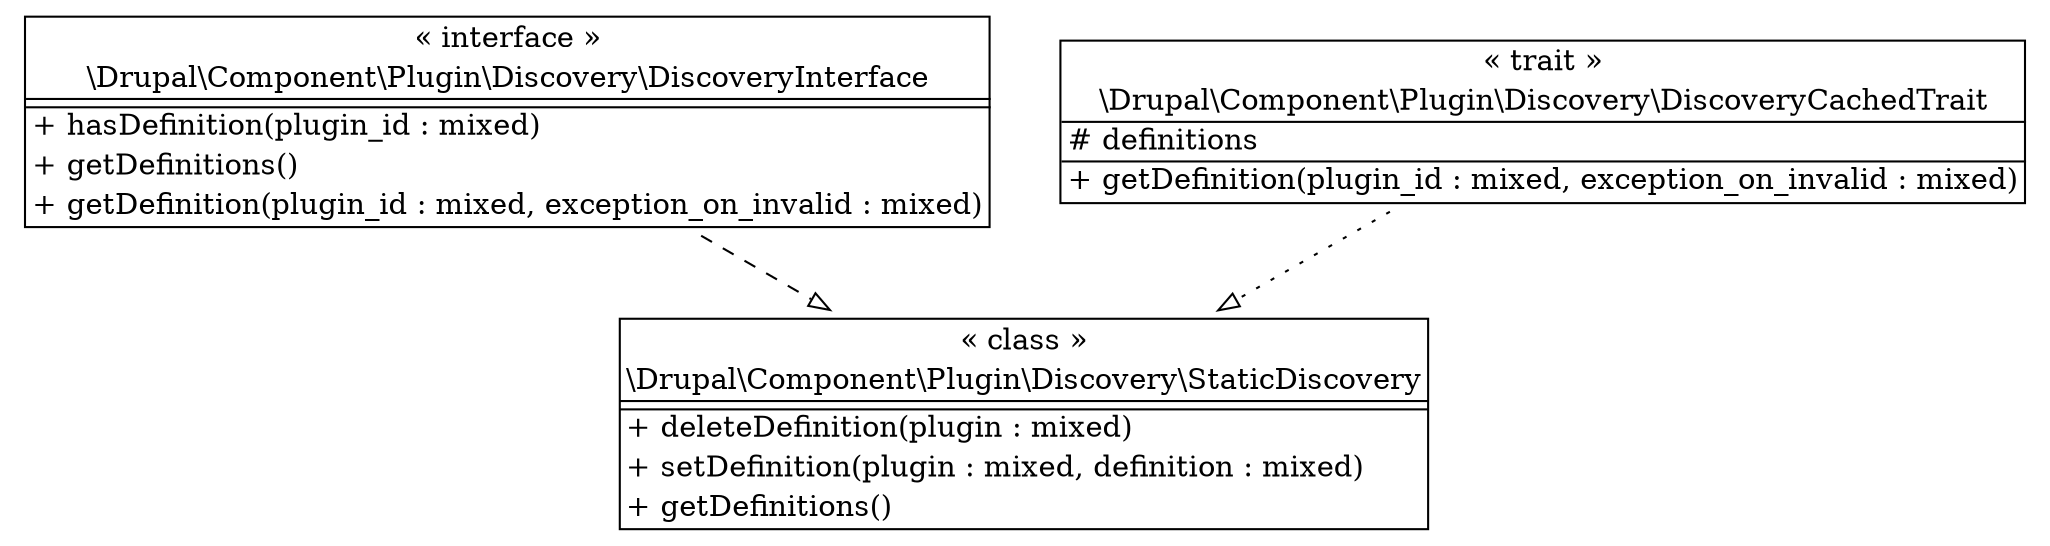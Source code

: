 digraph "Class Diagram" {
  node [shape=plaintext]
  "\\Drupal\\Component\\Plugin\\Discovery\\StaticDiscovery" [
    label=<
<table border="1" cellpadding="2" cellspacing="0" cellborder="0">
<tr><td align="center">&laquo; class &raquo;</td></tr>
<tr><td align="center" title="class StaticDiscovery">\\Drupal\\Component\\Plugin\\Discovery\\StaticDiscovery</td></tr><hr />
<tr><td></td></tr>
<hr />
<tr><td align="left" title="public deleteDefinition">+ deleteDefinition(plugin : mixed)</td></tr>
<tr><td align="left" title="public setDefinition">+ setDefinition(plugin : mixed, definition : mixed)</td></tr>
<tr><td align="left" title="public getDefinitions">+ getDefinitions()</td></tr>
</table>
  >
  ];
  "\\Drupal\\Component\\Plugin\\Discovery\\DiscoveryInterface" [
    label=<
<table border="1" cellpadding="2" cellspacing="0" cellborder="0">
<tr><td align="center">&laquo; interface &raquo;</td></tr>
<tr><td align="center" title="interface DiscoveryInterface">\\Drupal\\Component\\Plugin\\Discovery\\DiscoveryInterface</td></tr><hr />
<tr><td></td></tr>
<hr />
<tr><td align="left" title="public hasDefinition">+ hasDefinition(plugin_id : mixed)</td></tr>
<tr><td align="left" title="public getDefinitions">+ getDefinitions()</td></tr>
<tr><td align="left" title="public getDefinition">+ getDefinition(plugin_id : mixed, exception_on_invalid : mixed)</td></tr>
</table>
  >
  ];
  "\\Drupal\\Component\\Plugin\\Discovery\\DiscoveryCachedTrait" [
    label=<
<table border="1" cellpadding="2" cellspacing="0" cellborder="0">
<tr><td align="center">&laquo; trait &raquo;</td></tr>
<tr><td align="center" title="trait DiscoveryCachedTrait">\\Drupal\\Component\\Plugin\\Discovery\\DiscoveryCachedTrait</td></tr><hr />
<tr><td align="left" title="protected definitions"># definitions</td></tr>
<hr />
<tr><td align="left" title="public getDefinition">+ getDefinition(plugin_id : mixed, exception_on_invalid : mixed)</td></tr>
</table>
  >
  ];
"\\Drupal\\Component\\Plugin\\Discovery\\DiscoveryInterface" -> "\\Drupal\\Component\\Plugin\\Discovery\\StaticDiscovery" [arrowhead="empty" style="dashed"];

"\\Drupal\\Component\\Plugin\\Discovery\\DiscoveryCachedTrait" -> "\\Drupal\\Component\\Plugin\\Discovery\\StaticDiscovery" [arrowhead="empty" style="dotted"];

}